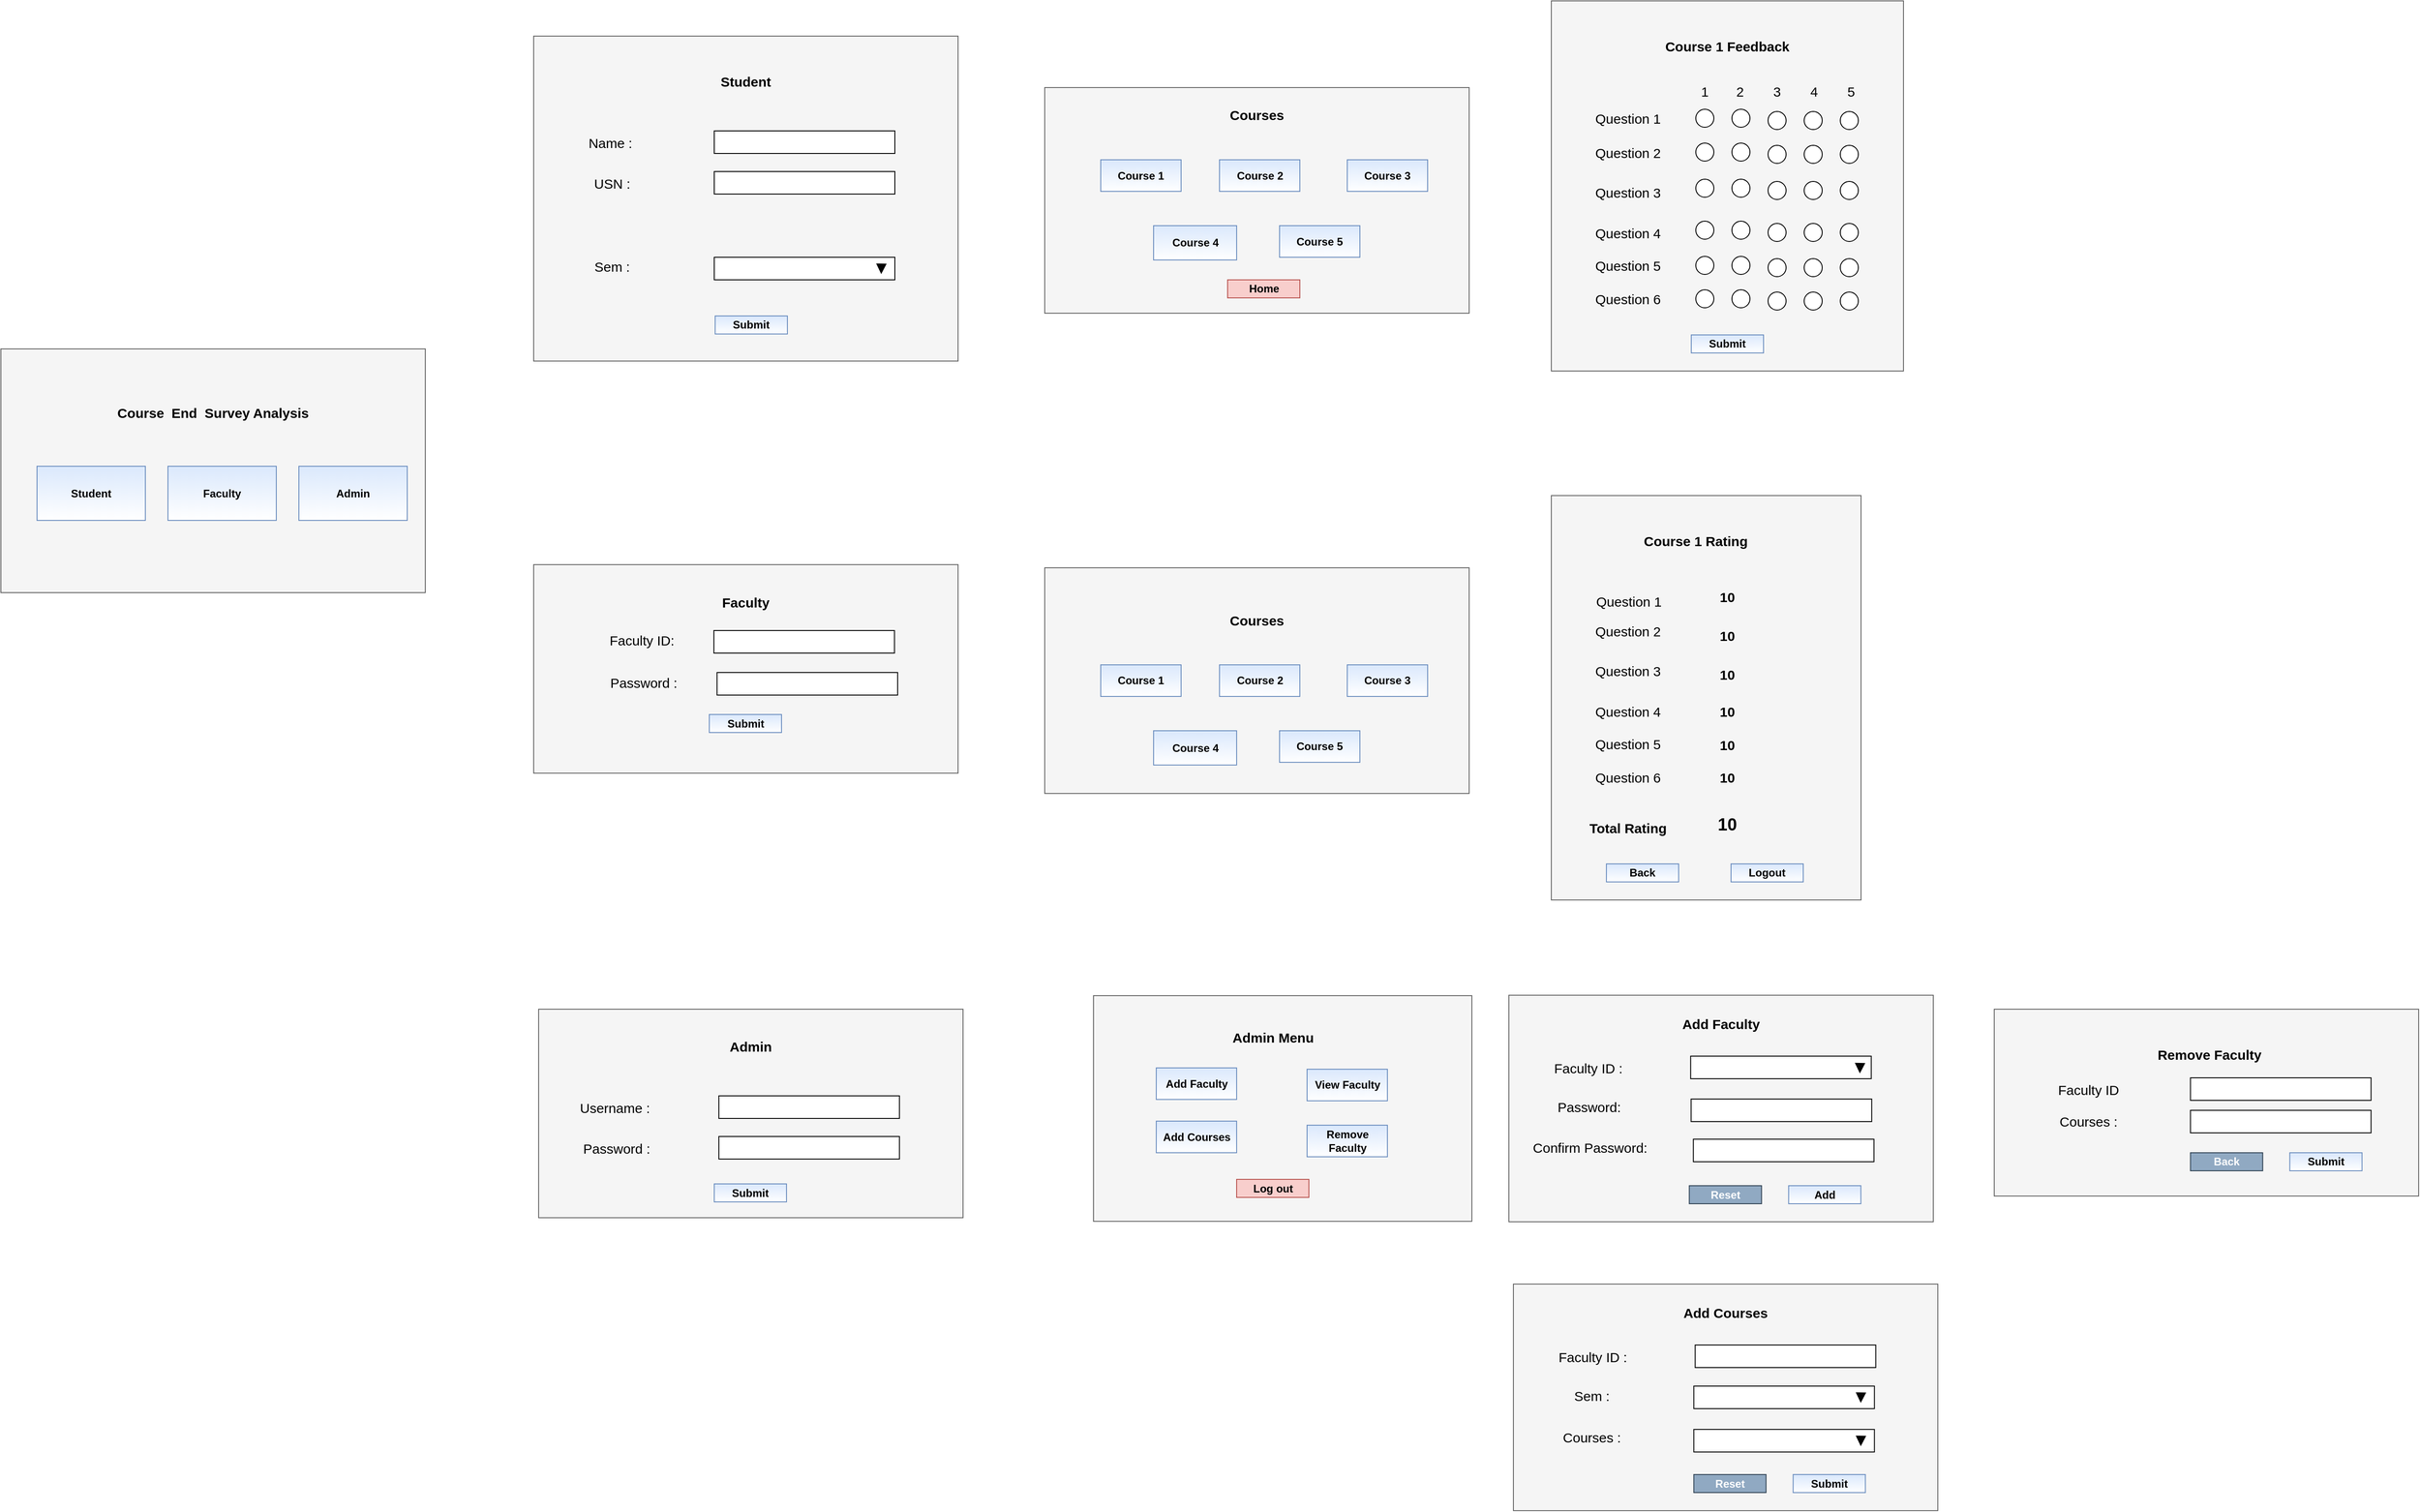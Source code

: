 <mxfile version="12.1.3" type="github" pages="1">
  <diagram id="0OKw5oCpbI4sTwlSxQiJ" name="Page-1">
    <mxGraphModel dx="1038" dy="580" grid="1" gridSize="10" guides="1" tooltips="1" connect="1" arrows="1" fold="1" page="1" pageScale="1" pageWidth="1100" pageHeight="1700" math="0" shadow="0">
      <root>
        <mxCell id="0"/>
        <mxCell id="1" parent="0"/>
        <mxCell id="GNG_iJOhKtFzYr-szhcq-1" value="" style="rounded=0;whiteSpace=wrap;html=1;fillColor=#f5f5f5;strokeColor=#666666;fontColor=#333333;" parent="1" vertex="1">
          <mxGeometry x="40" y="499.5" width="470" height="270" as="geometry"/>
        </mxCell>
        <mxCell id="GNG_iJOhKtFzYr-szhcq-2" value="&lt;b&gt;Student&lt;/b&gt;" style="rounded=0;whiteSpace=wrap;html=1;fillColor=#dae8fc;strokeColor=#6c8ebf;gradientColor=#ffffff;" parent="1" vertex="1">
          <mxGeometry x="80" y="629.5" width="120" height="60" as="geometry"/>
        </mxCell>
        <mxCell id="GNG_iJOhKtFzYr-szhcq-3" value="&lt;b&gt;Faculty&lt;/b&gt;" style="rounded=0;whiteSpace=wrap;html=1;fillColor=#dae8fc;strokeColor=#6c8ebf;gradientColor=#ffffff;" parent="1" vertex="1">
          <mxGeometry x="225" y="629.5" width="120" height="60" as="geometry"/>
        </mxCell>
        <mxCell id="GNG_iJOhKtFzYr-szhcq-6" value="&lt;b&gt;&lt;font style=&quot;font-size: 15px&quot;&gt;Course&amp;nbsp; End&amp;nbsp; Survey Analysis&lt;/font&gt;&lt;/b&gt;" style="text;html=1;strokeColor=none;fillColor=none;align=center;verticalAlign=middle;whiteSpace=wrap;rounded=0;" parent="1" vertex="1">
          <mxGeometry x="125" y="559.5" width="300" height="20" as="geometry"/>
        </mxCell>
        <mxCell id="GNG_iJOhKtFzYr-szhcq-10" value="" style="rounded=0;whiteSpace=wrap;html=1;fillColor=#f5f5f5;strokeColor=#666666;fontColor=#333333;" parent="1" vertex="1">
          <mxGeometry x="630" y="153" width="470" height="360" as="geometry"/>
        </mxCell>
        <mxCell id="GNG_iJOhKtFzYr-szhcq-13" value="&lt;b&gt;&lt;font style=&quot;font-size: 15px&quot;&gt;Student&lt;/font&gt;&lt;/b&gt;" style="text;html=1;strokeColor=none;fillColor=none;align=center;verticalAlign=middle;whiteSpace=wrap;rounded=0;" parent="1" vertex="1">
          <mxGeometry x="715" y="193" width="300" height="20" as="geometry"/>
        </mxCell>
        <mxCell id="GNG_iJOhKtFzYr-szhcq-14" value="" style="rounded=0;whiteSpace=wrap;html=1;gradientColor=#ffffff;" parent="1" vertex="1">
          <mxGeometry x="830" y="258" width="200" height="25" as="geometry"/>
        </mxCell>
        <mxCell id="GNG_iJOhKtFzYr-szhcq-15" value="" style="rounded=0;whiteSpace=wrap;html=1;gradientColor=#ffffff;" parent="1" vertex="1">
          <mxGeometry x="830" y="303" width="200" height="25" as="geometry"/>
        </mxCell>
        <mxCell id="GNG_iJOhKtFzYr-szhcq-18" value="" style="rounded=0;whiteSpace=wrap;html=1;gradientColor=#ffffff;" parent="1" vertex="1">
          <mxGeometry x="830" y="398" width="200" height="25" as="geometry"/>
        </mxCell>
        <mxCell id="GNG_iJOhKtFzYr-szhcq-20" value="&lt;font style=&quot;font-size: 15px&quot;&gt;Name :&lt;/font&gt;" style="text;html=1;strokeColor=none;fillColor=none;align=center;verticalAlign=middle;whiteSpace=wrap;rounded=0;" parent="1" vertex="1">
          <mxGeometry x="673" y="258" width="84" height="25" as="geometry"/>
        </mxCell>
        <mxCell id="GNG_iJOhKtFzYr-szhcq-21" value="&lt;font style=&quot;font-size: 15px&quot;&gt;USN :&lt;/font&gt;" style="text;html=1;strokeColor=none;fillColor=none;align=center;verticalAlign=middle;whiteSpace=wrap;rounded=0;" parent="1" vertex="1">
          <mxGeometry x="675" y="303" width="84" height="25" as="geometry"/>
        </mxCell>
        <mxCell id="GNG_iJOhKtFzYr-szhcq-26" value="&lt;span style=&quot;font-size: 15px&quot;&gt;Sem :&lt;/span&gt;" style="text;html=1;strokeColor=none;fillColor=none;align=center;verticalAlign=middle;whiteSpace=wrap;rounded=0;" parent="1" vertex="1">
          <mxGeometry x="675" y="395.5" width="84" height="25" as="geometry"/>
        </mxCell>
        <mxCell id="GNG_iJOhKtFzYr-szhcq-28" value="" style="rounded=0;whiteSpace=wrap;html=1;fillColor=#f5f5f5;strokeColor=#666666;fontColor=#333333;" parent="1" vertex="1">
          <mxGeometry x="630" y="738.5" width="470" height="231" as="geometry"/>
        </mxCell>
        <mxCell id="GNG_iJOhKtFzYr-szhcq-29" value="&lt;b&gt;&lt;font style=&quot;font-size: 15px&quot;&gt;Faculty&lt;/font&gt;&lt;/b&gt;" style="text;html=1;strokeColor=none;fillColor=none;align=center;verticalAlign=middle;whiteSpace=wrap;rounded=0;" parent="1" vertex="1">
          <mxGeometry x="714.6" y="769.5" width="300" height="20" as="geometry"/>
        </mxCell>
        <mxCell id="GNG_iJOhKtFzYr-szhcq-30" value="" style="rounded=0;whiteSpace=wrap;html=1;gradientColor=#ffffff;" parent="1" vertex="1">
          <mxGeometry x="829.6" y="811.5" width="200" height="25" as="geometry"/>
        </mxCell>
        <mxCell id="GNG_iJOhKtFzYr-szhcq-35" value="&lt;font style=&quot;font-size: 15px&quot;&gt;Faculty ID:&amp;nbsp;&lt;/font&gt;" style="text;html=1;strokeColor=none;fillColor=none;align=center;verticalAlign=middle;whiteSpace=wrap;rounded=0;" parent="1" vertex="1">
          <mxGeometry x="710.1" y="809.5" width="84" height="25" as="geometry"/>
        </mxCell>
        <mxCell id="GNG_iJOhKtFzYr-szhcq-41" value="&lt;b&gt;Submit&lt;/b&gt;" style="rounded=0;whiteSpace=wrap;html=1;fillColor=#dae8fc;strokeColor=#6c8ebf;gradientColor=#ffffff;" parent="1" vertex="1">
          <mxGeometry x="831" y="463" width="80" height="20" as="geometry"/>
        </mxCell>
        <mxCell id="GNG_iJOhKtFzYr-szhcq-42" value="&lt;b&gt;Submit&lt;/b&gt;" style="rounded=0;whiteSpace=wrap;html=1;fillColor=#dae8fc;strokeColor=#6c8ebf;gradientColor=#ffffff;" parent="1" vertex="1">
          <mxGeometry x="824.5" y="904.5" width="80" height="20" as="geometry"/>
        </mxCell>
        <mxCell id="GNG_iJOhKtFzYr-szhcq-58" value="" style="rounded=0;whiteSpace=wrap;html=1;fillColor=#f5f5f5;strokeColor=#666666;fontColor=#333333;" parent="1" vertex="1">
          <mxGeometry x="1196" y="210" width="470" height="250" as="geometry"/>
        </mxCell>
        <mxCell id="GNG_iJOhKtFzYr-szhcq-59" value="&lt;b&gt;&lt;font style=&quot;font-size: 15px&quot;&gt;Courses&lt;/font&gt;&lt;/b&gt;" style="text;html=1;strokeColor=none;fillColor=none;align=center;verticalAlign=middle;whiteSpace=wrap;rounded=0;" parent="1" vertex="1">
          <mxGeometry x="1281" y="230" width="300" height="20" as="geometry"/>
        </mxCell>
        <mxCell id="GNG_iJOhKtFzYr-szhcq-66" value="&lt;b&gt;Course 5&lt;/b&gt;" style="rounded=0;whiteSpace=wrap;html=1;fillColor=#dae8fc;strokeColor=#6c8ebf;gradientColor=#ffffff;" parent="1" vertex="1">
          <mxGeometry x="1456" y="363" width="89" height="35" as="geometry"/>
        </mxCell>
        <mxCell id="GNG_iJOhKtFzYr-szhcq-70" value="&lt;b&gt;Course 4&lt;/b&gt;" style="rounded=0;whiteSpace=wrap;html=1;fillColor=#dae8fc;strokeColor=#6c8ebf;gradientColor=#ffffff;" parent="1" vertex="1">
          <mxGeometry x="1316.5" y="363" width="92" height="38" as="geometry"/>
        </mxCell>
        <mxCell id="GNG_iJOhKtFzYr-szhcq-71" value="&lt;b&gt;Course 1&lt;/b&gt;" style="rounded=0;whiteSpace=wrap;html=1;fillColor=#dae8fc;strokeColor=#6c8ebf;gradientColor=#ffffff;" parent="1" vertex="1">
          <mxGeometry x="1258" y="290" width="89" height="35" as="geometry"/>
        </mxCell>
        <mxCell id="GNG_iJOhKtFzYr-szhcq-72" value="&lt;b&gt;Course 3&lt;/b&gt;" style="rounded=0;whiteSpace=wrap;html=1;fillColor=#dae8fc;strokeColor=#6c8ebf;gradientColor=#ffffff;" parent="1" vertex="1">
          <mxGeometry x="1531" y="290" width="89" height="35" as="geometry"/>
        </mxCell>
        <mxCell id="GNG_iJOhKtFzYr-szhcq-73" value="&lt;b&gt;Course 2&lt;/b&gt;" style="rounded=0;whiteSpace=wrap;html=1;fillColor=#dae8fc;strokeColor=#6c8ebf;gradientColor=#ffffff;" parent="1" vertex="1">
          <mxGeometry x="1389.5" y="290" width="89" height="35" as="geometry"/>
        </mxCell>
        <mxCell id="GNG_iJOhKtFzYr-szhcq-75" value="" style="rounded=0;whiteSpace=wrap;html=1;fillColor=#f5f5f5;strokeColor=#666666;fontColor=#333333;" parent="1" vertex="1">
          <mxGeometry x="1757" y="114" width="390" height="410" as="geometry"/>
        </mxCell>
        <mxCell id="GNG_iJOhKtFzYr-szhcq-76" value="&lt;b&gt;&lt;font style=&quot;font-size: 15px&quot;&gt;Course 1 Feedback&lt;/font&gt;&lt;/b&gt;" style="text;html=1;strokeColor=none;fillColor=none;align=center;verticalAlign=middle;whiteSpace=wrap;rounded=0;" parent="1" vertex="1">
          <mxGeometry x="1802" y="154" width="300" height="20" as="geometry"/>
        </mxCell>
        <mxCell id="GNG_iJOhKtFzYr-szhcq-77" value="&lt;font style=&quot;font-size: 15px&quot;&gt;Question 1&lt;/font&gt;" style="text;html=1;strokeColor=none;fillColor=none;align=center;verticalAlign=middle;whiteSpace=wrap;rounded=0;" parent="1" vertex="1">
          <mxGeometry x="1800" y="231.5" width="84" height="25" as="geometry"/>
        </mxCell>
        <mxCell id="GNG_iJOhKtFzYr-szhcq-78" value="&lt;b&gt;Submit&lt;/b&gt;" style="rounded=0;whiteSpace=wrap;html=1;fillColor=#dae8fc;strokeColor=#6c8ebf;gradientColor=#ffffff;" parent="1" vertex="1">
          <mxGeometry x="1912" y="484" width="80" height="20" as="geometry"/>
        </mxCell>
        <mxCell id="GNG_iJOhKtFzYr-szhcq-79" value="&lt;font style=&quot;font-size: 15px&quot;&gt;Question 2&lt;/font&gt;" style="text;html=1;strokeColor=none;fillColor=none;align=center;verticalAlign=middle;whiteSpace=wrap;rounded=0;" parent="1" vertex="1">
          <mxGeometry x="1800" y="269" width="84" height="25" as="geometry"/>
        </mxCell>
        <mxCell id="GNG_iJOhKtFzYr-szhcq-80" value="&lt;font style=&quot;font-size: 15px&quot;&gt;Question 3&lt;/font&gt;" style="text;html=1;strokeColor=none;fillColor=none;align=center;verticalAlign=middle;whiteSpace=wrap;rounded=0;" parent="1" vertex="1">
          <mxGeometry x="1800" y="313.5" width="84" height="25" as="geometry"/>
        </mxCell>
        <mxCell id="GNG_iJOhKtFzYr-szhcq-81" value="&lt;font style=&quot;font-size: 15px&quot;&gt;Question 4&lt;/font&gt;" style="text;html=1;strokeColor=none;fillColor=none;align=center;verticalAlign=middle;whiteSpace=wrap;rounded=0;" parent="1" vertex="1">
          <mxGeometry x="1800" y="358" width="84" height="25" as="geometry"/>
        </mxCell>
        <mxCell id="GNG_iJOhKtFzYr-szhcq-82" value="&lt;font style=&quot;font-size: 15px&quot;&gt;Question 5&lt;/font&gt;" style="text;html=1;strokeColor=none;fillColor=none;align=center;verticalAlign=middle;whiteSpace=wrap;rounded=0;" parent="1" vertex="1">
          <mxGeometry x="1800" y="394.5" width="84" height="25" as="geometry"/>
        </mxCell>
        <mxCell id="GNG_iJOhKtFzYr-szhcq-83" value="&lt;font style=&quot;font-size: 15px&quot;&gt;Question 6&lt;/font&gt;" style="text;html=1;strokeColor=none;fillColor=none;align=center;verticalAlign=middle;whiteSpace=wrap;rounded=0;" parent="1" vertex="1">
          <mxGeometry x="1800" y="431.5" width="84" height="25" as="geometry"/>
        </mxCell>
        <mxCell id="GNG_iJOhKtFzYr-szhcq-84" value="" style="ellipse;whiteSpace=wrap;html=1;aspect=fixed;gradientColor=#ffffff;" parent="1" vertex="1">
          <mxGeometry x="1917" y="234" width="20" height="20" as="geometry"/>
        </mxCell>
        <mxCell id="GNG_iJOhKtFzYr-szhcq-85" value="" style="ellipse;whiteSpace=wrap;html=1;aspect=fixed;gradientColor=#ffffff;" parent="1" vertex="1">
          <mxGeometry x="1957" y="234" width="20" height="20" as="geometry"/>
        </mxCell>
        <mxCell id="GNG_iJOhKtFzYr-szhcq-86" value="" style="ellipse;whiteSpace=wrap;html=1;aspect=fixed;gradientColor=#ffffff;" parent="1" vertex="1">
          <mxGeometry x="1997" y="236.5" width="20" height="20" as="geometry"/>
        </mxCell>
        <mxCell id="GNG_iJOhKtFzYr-szhcq-87" value="" style="ellipse;whiteSpace=wrap;html=1;aspect=fixed;gradientColor=#ffffff;" parent="1" vertex="1">
          <mxGeometry x="2037" y="236.5" width="20" height="20" as="geometry"/>
        </mxCell>
        <mxCell id="GNG_iJOhKtFzYr-szhcq-88" value="" style="ellipse;whiteSpace=wrap;html=1;aspect=fixed;gradientColor=#ffffff;" parent="1" vertex="1">
          <mxGeometry x="2077" y="236.5" width="20" height="20" as="geometry"/>
        </mxCell>
        <mxCell id="GNG_iJOhKtFzYr-szhcq-89" value="" style="ellipse;whiteSpace=wrap;html=1;aspect=fixed;gradientColor=#ffffff;" parent="1" vertex="1">
          <mxGeometry x="1917" y="271.5" width="20" height="20" as="geometry"/>
        </mxCell>
        <mxCell id="GNG_iJOhKtFzYr-szhcq-90" value="" style="ellipse;whiteSpace=wrap;html=1;aspect=fixed;gradientColor=#ffffff;" parent="1" vertex="1">
          <mxGeometry x="1957" y="271.5" width="20" height="20" as="geometry"/>
        </mxCell>
        <mxCell id="GNG_iJOhKtFzYr-szhcq-91" value="" style="ellipse;whiteSpace=wrap;html=1;aspect=fixed;gradientColor=#ffffff;" parent="1" vertex="1">
          <mxGeometry x="1997" y="274" width="20" height="20" as="geometry"/>
        </mxCell>
        <mxCell id="GNG_iJOhKtFzYr-szhcq-92" value="" style="ellipse;whiteSpace=wrap;html=1;aspect=fixed;gradientColor=#ffffff;" parent="1" vertex="1">
          <mxGeometry x="2037" y="274" width="20" height="20" as="geometry"/>
        </mxCell>
        <mxCell id="GNG_iJOhKtFzYr-szhcq-93" value="" style="ellipse;whiteSpace=wrap;html=1;aspect=fixed;gradientColor=#ffffff;" parent="1" vertex="1">
          <mxGeometry x="2077" y="274" width="20" height="20" as="geometry"/>
        </mxCell>
        <mxCell id="GNG_iJOhKtFzYr-szhcq-94" value="" style="ellipse;whiteSpace=wrap;html=1;aspect=fixed;gradientColor=#ffffff;" parent="1" vertex="1">
          <mxGeometry x="1917" y="311.5" width="20" height="20" as="geometry"/>
        </mxCell>
        <mxCell id="GNG_iJOhKtFzYr-szhcq-95" value="" style="ellipse;whiteSpace=wrap;html=1;aspect=fixed;gradientColor=#ffffff;" parent="1" vertex="1">
          <mxGeometry x="1957" y="311.5" width="20" height="20" as="geometry"/>
        </mxCell>
        <mxCell id="GNG_iJOhKtFzYr-szhcq-96" value="" style="ellipse;whiteSpace=wrap;html=1;aspect=fixed;gradientColor=#ffffff;" parent="1" vertex="1">
          <mxGeometry x="1997" y="314" width="20" height="20" as="geometry"/>
        </mxCell>
        <mxCell id="GNG_iJOhKtFzYr-szhcq-97" value="" style="ellipse;whiteSpace=wrap;html=1;aspect=fixed;gradientColor=#ffffff;" parent="1" vertex="1">
          <mxGeometry x="2037" y="314" width="20" height="20" as="geometry"/>
        </mxCell>
        <mxCell id="GNG_iJOhKtFzYr-szhcq-98" value="" style="ellipse;whiteSpace=wrap;html=1;aspect=fixed;gradientColor=#ffffff;" parent="1" vertex="1">
          <mxGeometry x="2077" y="314" width="20" height="20" as="geometry"/>
        </mxCell>
        <mxCell id="GNG_iJOhKtFzYr-szhcq-99" value="" style="ellipse;whiteSpace=wrap;html=1;aspect=fixed;gradientColor=#ffffff;" parent="1" vertex="1">
          <mxGeometry x="1917" y="358" width="20" height="20" as="geometry"/>
        </mxCell>
        <mxCell id="GNG_iJOhKtFzYr-szhcq-100" value="" style="ellipse;whiteSpace=wrap;html=1;aspect=fixed;gradientColor=#ffffff;" parent="1" vertex="1">
          <mxGeometry x="1957" y="358" width="20" height="20" as="geometry"/>
        </mxCell>
        <mxCell id="GNG_iJOhKtFzYr-szhcq-101" value="" style="ellipse;whiteSpace=wrap;html=1;aspect=fixed;gradientColor=#ffffff;" parent="1" vertex="1">
          <mxGeometry x="1997" y="360.5" width="20" height="20" as="geometry"/>
        </mxCell>
        <mxCell id="GNG_iJOhKtFzYr-szhcq-102" value="" style="ellipse;whiteSpace=wrap;html=1;aspect=fixed;gradientColor=#ffffff;" parent="1" vertex="1">
          <mxGeometry x="2037" y="360.5" width="20" height="20" as="geometry"/>
        </mxCell>
        <mxCell id="GNG_iJOhKtFzYr-szhcq-103" value="" style="ellipse;whiteSpace=wrap;html=1;aspect=fixed;gradientColor=#ffffff;" parent="1" vertex="1">
          <mxGeometry x="2077" y="360.5" width="20" height="20" as="geometry"/>
        </mxCell>
        <mxCell id="GNG_iJOhKtFzYr-szhcq-104" value="" style="ellipse;whiteSpace=wrap;html=1;aspect=fixed;gradientColor=#ffffff;" parent="1" vertex="1">
          <mxGeometry x="1917" y="397" width="20" height="20" as="geometry"/>
        </mxCell>
        <mxCell id="GNG_iJOhKtFzYr-szhcq-105" value="" style="ellipse;whiteSpace=wrap;html=1;aspect=fixed;gradientColor=#ffffff;" parent="1" vertex="1">
          <mxGeometry x="1957" y="397" width="20" height="20" as="geometry"/>
        </mxCell>
        <mxCell id="GNG_iJOhKtFzYr-szhcq-106" value="" style="ellipse;whiteSpace=wrap;html=1;aspect=fixed;gradientColor=#ffffff;" parent="1" vertex="1">
          <mxGeometry x="1997" y="399.5" width="20" height="20" as="geometry"/>
        </mxCell>
        <mxCell id="GNG_iJOhKtFzYr-szhcq-107" value="" style="ellipse;whiteSpace=wrap;html=1;aspect=fixed;gradientColor=#ffffff;" parent="1" vertex="1">
          <mxGeometry x="2037" y="399.5" width="20" height="20" as="geometry"/>
        </mxCell>
        <mxCell id="GNG_iJOhKtFzYr-szhcq-108" value="" style="ellipse;whiteSpace=wrap;html=1;aspect=fixed;gradientColor=#ffffff;" parent="1" vertex="1">
          <mxGeometry x="2077" y="399.5" width="20" height="20" as="geometry"/>
        </mxCell>
        <mxCell id="GNG_iJOhKtFzYr-szhcq-109" value="" style="ellipse;whiteSpace=wrap;html=1;aspect=fixed;gradientColor=#ffffff;" parent="1" vertex="1">
          <mxGeometry x="1917" y="434" width="20" height="20" as="geometry"/>
        </mxCell>
        <mxCell id="GNG_iJOhKtFzYr-szhcq-110" value="" style="ellipse;whiteSpace=wrap;html=1;aspect=fixed;gradientColor=#ffffff;" parent="1" vertex="1">
          <mxGeometry x="1957" y="434" width="20" height="20" as="geometry"/>
        </mxCell>
        <mxCell id="GNG_iJOhKtFzYr-szhcq-111" value="" style="ellipse;whiteSpace=wrap;html=1;aspect=fixed;gradientColor=#ffffff;" parent="1" vertex="1">
          <mxGeometry x="1997" y="436.5" width="20" height="20" as="geometry"/>
        </mxCell>
        <mxCell id="GNG_iJOhKtFzYr-szhcq-112" value="" style="ellipse;whiteSpace=wrap;html=1;aspect=fixed;gradientColor=#ffffff;" parent="1" vertex="1">
          <mxGeometry x="2037" y="436.5" width="20" height="20" as="geometry"/>
        </mxCell>
        <mxCell id="GNG_iJOhKtFzYr-szhcq-113" value="" style="ellipse;whiteSpace=wrap;html=1;aspect=fixed;gradientColor=#ffffff;" parent="1" vertex="1">
          <mxGeometry x="2077" y="436.5" width="20" height="20" as="geometry"/>
        </mxCell>
        <mxCell id="GNG_iJOhKtFzYr-szhcq-114" value="&lt;font style=&quot;font-size: 15px&quot;&gt;1&lt;/font&gt;" style="text;html=1;strokeColor=none;fillColor=none;align=center;verticalAlign=middle;whiteSpace=wrap;rounded=0;" parent="1" vertex="1">
          <mxGeometry x="1917" y="204" width="20" height="20" as="geometry"/>
        </mxCell>
        <mxCell id="GNG_iJOhKtFzYr-szhcq-115" value="&lt;font style=&quot;font-size: 15px&quot;&gt;2&lt;/font&gt;" style="text;html=1;strokeColor=none;fillColor=none;align=center;verticalAlign=middle;whiteSpace=wrap;rounded=0;" parent="1" vertex="1">
          <mxGeometry x="1956" y="204" width="20" height="20" as="geometry"/>
        </mxCell>
        <mxCell id="GNG_iJOhKtFzYr-szhcq-116" value="&lt;font style=&quot;font-size: 15px&quot;&gt;3&lt;/font&gt;" style="text;html=1;strokeColor=none;fillColor=none;align=center;verticalAlign=middle;whiteSpace=wrap;rounded=0;" parent="1" vertex="1">
          <mxGeometry x="1997" y="204" width="20" height="20" as="geometry"/>
        </mxCell>
        <mxCell id="GNG_iJOhKtFzYr-szhcq-117" value="&lt;font style=&quot;font-size: 15px&quot;&gt;4&lt;/font&gt;" style="text;html=1;strokeColor=none;fillColor=none;align=center;verticalAlign=middle;whiteSpace=wrap;rounded=0;" parent="1" vertex="1">
          <mxGeometry x="2038" y="204" width="20" height="20" as="geometry"/>
        </mxCell>
        <mxCell id="GNG_iJOhKtFzYr-szhcq-118" value="&lt;font style=&quot;font-size: 15px&quot;&gt;5&lt;/font&gt;" style="text;html=1;strokeColor=none;fillColor=none;align=center;verticalAlign=middle;whiteSpace=wrap;rounded=0;" parent="1" vertex="1">
          <mxGeometry x="2079" y="204" width="20" height="20" as="geometry"/>
        </mxCell>
        <mxCell id="GNG_iJOhKtFzYr-szhcq-119" value="" style="triangle;whiteSpace=wrap;html=1;rounded=0;strokeColor=#000000;fillColor=#030303;gradientColor=none;rotation=91;" parent="1" vertex="1">
          <mxGeometry x="1010" y="405.5" width="10" height="10" as="geometry"/>
        </mxCell>
        <mxCell id="GNG_iJOhKtFzYr-szhcq-124" value="" style="endArrow=none;html=1;" parent="1" target="GNG_iJOhKtFzYr-szhcq-18" edge="1">
          <mxGeometry width="50" height="50" relative="1" as="geometry">
            <mxPoint x="1010" y="423" as="sourcePoint"/>
            <mxPoint x="1010" y="403" as="targetPoint"/>
          </mxGeometry>
        </mxCell>
        <mxCell id="GNG_iJOhKtFzYr-szhcq-127" value="" style="rounded=0;whiteSpace=wrap;html=1;fillColor=#f5f5f5;strokeColor=#666666;fontColor=#333333;" parent="1" vertex="1">
          <mxGeometry x="1196" y="742" width="470" height="250" as="geometry"/>
        </mxCell>
        <mxCell id="GNG_iJOhKtFzYr-szhcq-128" value="&lt;b&gt;&lt;font style=&quot;font-size: 15px&quot;&gt;Courses&lt;/font&gt;&lt;/b&gt;" style="text;html=1;strokeColor=none;fillColor=none;align=center;verticalAlign=middle;whiteSpace=wrap;rounded=0;" parent="1" vertex="1">
          <mxGeometry x="1281" y="789.5" width="300" height="20" as="geometry"/>
        </mxCell>
        <mxCell id="GNG_iJOhKtFzYr-szhcq-129" value="&lt;b&gt;Course 5&lt;/b&gt;" style="rounded=0;whiteSpace=wrap;html=1;fillColor=#dae8fc;strokeColor=#6c8ebf;gradientColor=#ffffff;" parent="1" vertex="1">
          <mxGeometry x="1456" y="922.5" width="89" height="35" as="geometry"/>
        </mxCell>
        <mxCell id="GNG_iJOhKtFzYr-szhcq-130" value="&lt;b&gt;Course 4&lt;/b&gt;" style="rounded=0;whiteSpace=wrap;html=1;fillColor=#dae8fc;strokeColor=#6c8ebf;gradientColor=#ffffff;" parent="1" vertex="1">
          <mxGeometry x="1316.5" y="922.5" width="92" height="38" as="geometry"/>
        </mxCell>
        <mxCell id="GNG_iJOhKtFzYr-szhcq-131" value="&lt;b&gt;Course 1&lt;/b&gt;" style="rounded=0;whiteSpace=wrap;html=1;fillColor=#dae8fc;strokeColor=#6c8ebf;gradientColor=#ffffff;" parent="1" vertex="1">
          <mxGeometry x="1258" y="849.5" width="89" height="35" as="geometry"/>
        </mxCell>
        <mxCell id="GNG_iJOhKtFzYr-szhcq-132" value="&lt;b&gt;Course 3&lt;/b&gt;" style="rounded=0;whiteSpace=wrap;html=1;fillColor=#dae8fc;strokeColor=#6c8ebf;gradientColor=#ffffff;" parent="1" vertex="1">
          <mxGeometry x="1531" y="849.5" width="89" height="35" as="geometry"/>
        </mxCell>
        <mxCell id="GNG_iJOhKtFzYr-szhcq-133" value="&lt;b&gt;Course 2&lt;/b&gt;" style="rounded=0;whiteSpace=wrap;html=1;fillColor=#dae8fc;strokeColor=#6c8ebf;gradientColor=#ffffff;" parent="1" vertex="1">
          <mxGeometry x="1389.5" y="849.5" width="89" height="35" as="geometry"/>
        </mxCell>
        <mxCell id="GNG_iJOhKtFzYr-szhcq-178" value="" style="rounded=0;whiteSpace=wrap;html=1;fillColor=#f5f5f5;strokeColor=#666666;fontColor=#333333;" parent="1" vertex="1">
          <mxGeometry x="1757" y="662" width="343" height="448" as="geometry"/>
        </mxCell>
        <mxCell id="GNG_iJOhKtFzYr-szhcq-179" value="&lt;b&gt;&lt;font style=&quot;font-size: 15px&quot;&gt;Course 1 Rating&lt;/font&gt;&lt;/b&gt;" style="text;html=1;strokeColor=none;fillColor=none;align=center;verticalAlign=middle;whiteSpace=wrap;rounded=0;" parent="1" vertex="1">
          <mxGeometry x="1767" y="702" width="300" height="20" as="geometry"/>
        </mxCell>
        <mxCell id="GNG_iJOhKtFzYr-szhcq-180" value="&lt;font style=&quot;font-size: 15px&quot;&gt;Question 1&lt;/font&gt;" style="text;html=1;strokeColor=none;fillColor=none;align=center;verticalAlign=middle;whiteSpace=wrap;rounded=0;" parent="1" vertex="1">
          <mxGeometry x="1801" y="766.5" width="84" height="25" as="geometry"/>
        </mxCell>
        <mxCell id="GNG_iJOhKtFzYr-szhcq-181" value="&lt;b&gt;Back&lt;/b&gt;" style="rounded=0;whiteSpace=wrap;html=1;fillColor=#dae8fc;strokeColor=#6c8ebf;gradientColor=#ffffff;" parent="1" vertex="1">
          <mxGeometry x="1818" y="1070" width="80" height="20" as="geometry"/>
        </mxCell>
        <mxCell id="GNG_iJOhKtFzYr-szhcq-182" value="&lt;font style=&quot;font-size: 15px&quot;&gt;Question 2&lt;/font&gt;" style="text;html=1;strokeColor=none;fillColor=none;align=center;verticalAlign=middle;whiteSpace=wrap;rounded=0;" parent="1" vertex="1">
          <mxGeometry x="1800" y="799" width="84" height="25" as="geometry"/>
        </mxCell>
        <mxCell id="GNG_iJOhKtFzYr-szhcq-183" value="&lt;font style=&quot;font-size: 15px&quot;&gt;Question 3&lt;/font&gt;" style="text;html=1;strokeColor=none;fillColor=none;align=center;verticalAlign=middle;whiteSpace=wrap;rounded=0;" parent="1" vertex="1">
          <mxGeometry x="1800" y="843.5" width="84" height="25" as="geometry"/>
        </mxCell>
        <mxCell id="GNG_iJOhKtFzYr-szhcq-184" value="&lt;font style=&quot;font-size: 15px&quot;&gt;Question 4&lt;/font&gt;" style="text;html=1;strokeColor=none;fillColor=none;align=center;verticalAlign=middle;whiteSpace=wrap;rounded=0;" parent="1" vertex="1">
          <mxGeometry x="1800" y="888" width="84" height="25" as="geometry"/>
        </mxCell>
        <mxCell id="GNG_iJOhKtFzYr-szhcq-185" value="&lt;font style=&quot;font-size: 15px&quot;&gt;Question 5&lt;/font&gt;" style="text;html=1;strokeColor=none;fillColor=none;align=center;verticalAlign=middle;whiteSpace=wrap;rounded=0;" parent="1" vertex="1">
          <mxGeometry x="1800" y="924.5" width="84" height="25" as="geometry"/>
        </mxCell>
        <mxCell id="GNG_iJOhKtFzYr-szhcq-186" value="&lt;font style=&quot;font-size: 15px&quot;&gt;Question 6&lt;/font&gt;" style="text;html=1;strokeColor=none;fillColor=none;align=center;verticalAlign=middle;whiteSpace=wrap;rounded=0;" parent="1" vertex="1">
          <mxGeometry x="1800" y="961.5" width="84" height="25" as="geometry"/>
        </mxCell>
        <mxCell id="GNG_iJOhKtFzYr-szhcq-188" value="&lt;font style=&quot;font-size: 15px&quot;&gt;&lt;b&gt;Total Rating&lt;/b&gt;&lt;/font&gt;" style="text;html=1;strokeColor=none;fillColor=none;align=center;verticalAlign=middle;whiteSpace=wrap;rounded=0;" parent="1" vertex="1">
          <mxGeometry x="1788" y="1017" width="108" height="25" as="geometry"/>
        </mxCell>
        <mxCell id="GNG_iJOhKtFzYr-szhcq-189" value="&lt;b&gt;Logout&lt;/b&gt;" style="rounded=0;whiteSpace=wrap;html=1;fillColor=#dae8fc;strokeColor=#6c8ebf;gradientColor=#ffffff;" parent="1" vertex="1">
          <mxGeometry x="1956" y="1070" width="80" height="20" as="geometry"/>
        </mxCell>
        <mxCell id="GNG_iJOhKtFzYr-szhcq-191" value="&lt;font size=&quot;1&quot;&gt;&lt;b style=&quot;font-size: 15px&quot;&gt;10&lt;/b&gt;&lt;/font&gt;" style="text;html=1;strokeColor=none;fillColor=none;align=center;verticalAlign=middle;whiteSpace=wrap;rounded=0;" parent="1" vertex="1">
          <mxGeometry x="1932" y="764" width="40" height="20" as="geometry"/>
        </mxCell>
        <mxCell id="GNG_iJOhKtFzYr-szhcq-192" value="&lt;font size=&quot;1&quot;&gt;&lt;b style=&quot;font-size: 15px&quot;&gt;10&lt;/b&gt;&lt;/font&gt;" style="text;html=1;strokeColor=none;fillColor=none;align=center;verticalAlign=middle;whiteSpace=wrap;rounded=0;" parent="1" vertex="1">
          <mxGeometry x="1932" y="807" width="40" height="20" as="geometry"/>
        </mxCell>
        <mxCell id="GNG_iJOhKtFzYr-szhcq-193" value="&lt;font size=&quot;1&quot;&gt;&lt;b style=&quot;font-size: 15px&quot;&gt;10&lt;/b&gt;&lt;/font&gt;" style="text;html=1;strokeColor=none;fillColor=none;align=center;verticalAlign=middle;whiteSpace=wrap;rounded=0;" parent="1" vertex="1">
          <mxGeometry x="1932" y="850" width="40" height="20" as="geometry"/>
        </mxCell>
        <mxCell id="GNG_iJOhKtFzYr-szhcq-194" value="&lt;font size=&quot;1&quot;&gt;&lt;b style=&quot;font-size: 15px&quot;&gt;10&lt;/b&gt;&lt;/font&gt;" style="text;html=1;strokeColor=none;fillColor=none;align=center;verticalAlign=middle;whiteSpace=wrap;rounded=0;" parent="1" vertex="1">
          <mxGeometry x="1932" y="891" width="40" height="20" as="geometry"/>
        </mxCell>
        <mxCell id="GNG_iJOhKtFzYr-szhcq-195" value="&lt;font size=&quot;1&quot;&gt;&lt;b style=&quot;font-size: 15px&quot;&gt;10&lt;/b&gt;&lt;/font&gt;" style="text;html=1;strokeColor=none;fillColor=none;align=center;verticalAlign=middle;whiteSpace=wrap;rounded=0;" parent="1" vertex="1">
          <mxGeometry x="1932" y="927.5" width="40" height="20" as="geometry"/>
        </mxCell>
        <mxCell id="GNG_iJOhKtFzYr-szhcq-196" value="&lt;font size=&quot;1&quot;&gt;&lt;b style=&quot;font-size: 15px&quot;&gt;10&lt;/b&gt;&lt;/font&gt;" style="text;html=1;strokeColor=none;fillColor=none;align=center;verticalAlign=middle;whiteSpace=wrap;rounded=0;" parent="1" vertex="1">
          <mxGeometry x="1932" y="964" width="40" height="20" as="geometry"/>
        </mxCell>
        <mxCell id="GNG_iJOhKtFzYr-szhcq-197" value="&lt;font size=&quot;1&quot;&gt;&lt;b style=&quot;font-size: 19px&quot;&gt;10&lt;/b&gt;&lt;/font&gt;" style="text;html=1;strokeColor=none;fillColor=none;align=center;verticalAlign=middle;whiteSpace=wrap;rounded=0;" parent="1" vertex="1">
          <mxGeometry x="1932" y="1017" width="40" height="20" as="geometry"/>
        </mxCell>
        <mxCell id="GNG_iJOhKtFzYr-szhcq-198" value="&lt;b&gt;Admin&lt;/b&gt;" style="rounded=0;whiteSpace=wrap;html=1;fillColor=#dae8fc;strokeColor=#6c8ebf;gradientColor=#ffffff;" parent="1" vertex="1">
          <mxGeometry x="370" y="629.5" width="120" height="60" as="geometry"/>
        </mxCell>
        <mxCell id="GNG_iJOhKtFzYr-szhcq-199" value="" style="rounded=0;whiteSpace=wrap;html=1;fillColor=#f5f5f5;strokeColor=#666666;fontColor=#333333;" parent="1" vertex="1">
          <mxGeometry x="635.5" y="1231" width="470" height="231" as="geometry"/>
        </mxCell>
        <mxCell id="GNG_iJOhKtFzYr-szhcq-200" value="&lt;b&gt;&lt;font style=&quot;font-size: 15px&quot;&gt;Admin&lt;/font&gt;&lt;/b&gt;" style="text;html=1;strokeColor=none;fillColor=none;align=center;verticalAlign=middle;whiteSpace=wrap;rounded=0;" parent="1" vertex="1">
          <mxGeometry x="720.5" y="1262" width="299" height="20" as="geometry"/>
        </mxCell>
        <mxCell id="GNG_iJOhKtFzYr-szhcq-201" value="" style="rounded=0;whiteSpace=wrap;html=1;gradientColor=#ffffff;" parent="1" vertex="1">
          <mxGeometry x="835.1" y="1327" width="200" height="25" as="geometry"/>
        </mxCell>
        <mxCell id="GNG_iJOhKtFzYr-szhcq-202" value="" style="rounded=0;whiteSpace=wrap;html=1;gradientColor=#ffffff;" parent="1" vertex="1">
          <mxGeometry x="835.1" y="1372" width="200" height="25" as="geometry"/>
        </mxCell>
        <mxCell id="GNG_iJOhKtFzYr-szhcq-203" value="&lt;font style=&quot;font-size: 15px&quot;&gt;Username :&lt;/font&gt;" style="text;html=1;strokeColor=none;fillColor=none;align=center;verticalAlign=middle;whiteSpace=wrap;rounded=0;" parent="1" vertex="1">
          <mxGeometry x="678.1" y="1327" width="84" height="25" as="geometry"/>
        </mxCell>
        <mxCell id="GNG_iJOhKtFzYr-szhcq-204" value="&lt;font style=&quot;font-size: 15px&quot;&gt;Password :&lt;/font&gt;" style="text;html=1;strokeColor=none;fillColor=none;align=center;verticalAlign=middle;whiteSpace=wrap;rounded=0;" parent="1" vertex="1">
          <mxGeometry x="680.1" y="1372" width="84" height="25" as="geometry"/>
        </mxCell>
        <mxCell id="GNG_iJOhKtFzYr-szhcq-205" value="&lt;b&gt;Submit&lt;/b&gt;" style="rounded=0;whiteSpace=wrap;html=1;fillColor=#dae8fc;strokeColor=#6c8ebf;gradientColor=#ffffff;" parent="1" vertex="1">
          <mxGeometry x="830" y="1424.5" width="80" height="20" as="geometry"/>
        </mxCell>
        <mxCell id="GNG_iJOhKtFzYr-szhcq-210" value="" style="rounded=0;whiteSpace=wrap;html=1;fillColor=#f5f5f5;strokeColor=#666666;fontColor=#333333;" parent="1" vertex="1">
          <mxGeometry x="1250" y="1216" width="419" height="250" as="geometry"/>
        </mxCell>
        <mxCell id="GNG_iJOhKtFzYr-szhcq-211" value="&lt;b&gt;&lt;font style=&quot;font-size: 15px&quot;&gt;Admin Menu&lt;/font&gt;&lt;/b&gt;" style="text;html=1;strokeColor=none;fillColor=none;align=center;verticalAlign=middle;whiteSpace=wrap;rounded=0;" parent="1" vertex="1">
          <mxGeometry x="1298.5" y="1252" width="300" height="20" as="geometry"/>
        </mxCell>
        <mxCell id="GNG_iJOhKtFzYr-szhcq-214" value="&lt;b&gt;Add Faculty&lt;/b&gt;" style="rounded=0;whiteSpace=wrap;html=1;fillColor=#dae8fc;strokeColor=#6c8ebf;gradientColor=#ffffff;" parent="1" vertex="1">
          <mxGeometry x="1319.5" y="1296" width="89" height="35" as="geometry"/>
        </mxCell>
        <mxCell id="GNG_iJOhKtFzYr-szhcq-216" value="&lt;b&gt;Remove Faculty&lt;/b&gt;" style="rounded=0;whiteSpace=wrap;html=1;fillColor=#dae8fc;strokeColor=#6c8ebf;gradientColor=#ffffff;" parent="1" vertex="1">
          <mxGeometry x="1486.5" y="1359.5" width="89" height="35" as="geometry"/>
        </mxCell>
        <mxCell id="GNG_iJOhKtFzYr-szhcq-217" value="" style="rounded=0;whiteSpace=wrap;html=1;fillColor=#f5f5f5;strokeColor=#666666;fontColor=#333333;" parent="1" vertex="1">
          <mxGeometry x="1710" y="1215.5" width="470" height="251" as="geometry"/>
        </mxCell>
        <mxCell id="GNG_iJOhKtFzYr-szhcq-218" value="&lt;span style=&quot;font-size: 15px&quot;&gt;&lt;b&gt;Add Faculty&lt;/b&gt;&lt;/span&gt;" style="text;html=1;strokeColor=none;fillColor=none;align=center;verticalAlign=middle;whiteSpace=wrap;rounded=0;" parent="1" vertex="1">
          <mxGeometry x="1794.8" y="1236.5" width="300" height="20" as="geometry"/>
        </mxCell>
        <mxCell id="GNG_iJOhKtFzYr-szhcq-220" value="" style="rounded=0;whiteSpace=wrap;html=1;gradientColor=#ffffff;" parent="1" vertex="1">
          <mxGeometry x="1911.3" y="1283" width="200" height="25" as="geometry"/>
        </mxCell>
        <mxCell id="GNG_iJOhKtFzYr-szhcq-224" value="&lt;font style=&quot;font-size: 15px&quot;&gt;Faculty ID :&lt;/font&gt;" style="text;html=1;strokeColor=none;fillColor=none;align=center;verticalAlign=middle;whiteSpace=wrap;rounded=0;" parent="1" vertex="1">
          <mxGeometry x="1756.3" y="1283" width="84" height="25" as="geometry"/>
        </mxCell>
        <mxCell id="GNG_iJOhKtFzYr-szhcq-227" value="&lt;b&gt;Add&lt;/b&gt;" style="rounded=0;whiteSpace=wrap;html=1;fillColor=#dae8fc;strokeColor=#6c8ebf;gradientColor=#ffffff;" parent="1" vertex="1">
          <mxGeometry x="2019.8" y="1426.5" width="80" height="20" as="geometry"/>
        </mxCell>
        <mxCell id="GNG_iJOhKtFzYr-szhcq-229" value="" style="endArrow=none;html=1;" parent="1" edge="1">
          <mxGeometry width="50" height="50" relative="1" as="geometry">
            <mxPoint x="2089.8" y="1353.5" as="sourcePoint"/>
            <mxPoint x="2089.8" y="1353.5" as="targetPoint"/>
          </mxGeometry>
        </mxCell>
        <mxCell id="GNG_iJOhKtFzYr-szhcq-230" value="&lt;span style=&quot;font-size: 15px&quot;&gt;Password:&lt;/span&gt;" style="text;html=1;strokeColor=none;fillColor=none;align=center;verticalAlign=middle;whiteSpace=wrap;rounded=0;" parent="1" vertex="1">
          <mxGeometry x="1756.8" y="1326" width="84" height="25" as="geometry"/>
        </mxCell>
        <mxCell id="GNG_iJOhKtFzYr-szhcq-231" value="Text" style="text;html=1;resizable=0;points=[];autosize=1;align=left;verticalAlign=top;spacingTop=-4;" parent="1" vertex="1">
          <mxGeometry x="2637" y="1269" width="40" height="20" as="geometry"/>
        </mxCell>
        <mxCell id="GNG_iJOhKtFzYr-szhcq-232" value="" style="rounded=0;whiteSpace=wrap;html=1;gradientColor=#ffffff;" parent="1" vertex="1">
          <mxGeometry x="1911.8" y="1330.5" width="200" height="25" as="geometry"/>
        </mxCell>
        <mxCell id="GNG_iJOhKtFzYr-szhcq-234" value="&lt;b&gt;View Faculty&lt;/b&gt;" style="rounded=0;whiteSpace=wrap;html=1;fillColor=#dae8fc;strokeColor=#6c8ebf;gradientColor=#ffffff;" parent="1" vertex="1">
          <mxGeometry x="1486.5" y="1297.5" width="89" height="35" as="geometry"/>
        </mxCell>
        <mxCell id="GNG_iJOhKtFzYr-szhcq-236" value="&lt;b&gt;Log out&lt;/b&gt;" style="rounded=0;whiteSpace=wrap;html=1;fillColor=#f8cecc;strokeColor=#b85450;" parent="1" vertex="1">
          <mxGeometry x="1408.5" y="1419.5" width="80" height="20" as="geometry"/>
        </mxCell>
        <mxCell id="GNG_iJOhKtFzYr-szhcq-237" value="&lt;b&gt;Reset&lt;/b&gt;" style="rounded=0;whiteSpace=wrap;html=1;fillColor=#90A9C2;strokeColor=#314354;fontColor=#ffffff;gradientColor=none;gradientDirection=west;" parent="1" vertex="1">
          <mxGeometry x="1909.8" y="1426.5" width="80" height="20" as="geometry"/>
        </mxCell>
        <mxCell id="GNG_iJOhKtFzYr-szhcq-238" value="" style="rounded=0;whiteSpace=wrap;html=1;fillColor=#f5f5f5;strokeColor=#666666;fontColor=#333333;" parent="1" vertex="1">
          <mxGeometry x="2247.5" y="1231" width="470" height="207" as="geometry"/>
        </mxCell>
        <mxCell id="GNG_iJOhKtFzYr-szhcq-239" value="&lt;b&gt;&lt;font style=&quot;font-size: 15px&quot;&gt;Remove Faculty&lt;/font&gt;&lt;/b&gt;" style="text;html=1;strokeColor=none;fillColor=none;align=center;verticalAlign=middle;whiteSpace=wrap;rounded=0;" parent="1" vertex="1">
          <mxGeometry x="2335.8" y="1271" width="300" height="20" as="geometry"/>
        </mxCell>
        <mxCell id="GNG_iJOhKtFzYr-szhcq-240" value="&lt;b&gt;Submit&lt;/b&gt;" style="rounded=0;whiteSpace=wrap;html=1;fillColor=#dae8fc;strokeColor=#6c8ebf;gradientColor=#ffffff;" parent="1" vertex="1">
          <mxGeometry x="2574.8" y="1390" width="80" height="20" as="geometry"/>
        </mxCell>
        <mxCell id="GNG_iJOhKtFzYr-szhcq-241" value="&lt;span style=&quot;font-size: 15px&quot;&gt;Faculty ID&lt;/span&gt;" style="text;html=1;strokeColor=none;fillColor=none;align=center;verticalAlign=middle;whiteSpace=wrap;rounded=0;" parent="1" vertex="1">
          <mxGeometry x="2309.8" y="1307.5" width="84" height="25" as="geometry"/>
        </mxCell>
        <mxCell id="GNG_iJOhKtFzYr-szhcq-242" value="" style="rounded=0;whiteSpace=wrap;html=1;gradientColor=#ffffff;" parent="1" vertex="1">
          <mxGeometry x="2464.8" y="1307" width="200" height="25" as="geometry"/>
        </mxCell>
        <mxCell id="GNG_iJOhKtFzYr-szhcq-243" value="" style="triangle;whiteSpace=wrap;html=1;rounded=0;strokeColor=#000000;fillColor=#030303;gradientColor=none;rotation=91;" parent="1" vertex="1">
          <mxGeometry x="2644.8" y="1347.5" width="10" height="10" as="geometry"/>
        </mxCell>
        <mxCell id="GNG_iJOhKtFzYr-szhcq-244" value="&lt;b&gt;Back&lt;/b&gt;" style="rounded=0;whiteSpace=wrap;html=1;fillColor=#90A9C2;strokeColor=#314354;fontColor=#ffffff;gradientColor=none;gradientDirection=west;" parent="1" vertex="1">
          <mxGeometry x="2464.8" y="1390" width="80" height="20" as="geometry"/>
        </mxCell>
        <mxCell id="GNG_iJOhKtFzYr-szhcq-245" value="&lt;b&gt;Home&lt;/b&gt;" style="rounded=0;whiteSpace=wrap;html=1;fillColor=#f8cecc;strokeColor=#b85450;" parent="1" vertex="1">
          <mxGeometry x="1398.5" y="423" width="80" height="20" as="geometry"/>
        </mxCell>
        <mxCell id="GNG_iJOhKtFzYr-szhcq-246" value="" style="triangle;whiteSpace=wrap;html=1;rounded=0;strokeColor=#000000;fillColor=#030303;gradientColor=none;rotation=91;" parent="1" vertex="1">
          <mxGeometry x="2093.8" y="1291" width="10" height="10" as="geometry"/>
        </mxCell>
        <mxCell id="GNG_iJOhKtFzYr-szhcq-247" value="&lt;b&gt;Add Courses&lt;/b&gt;" style="rounded=0;whiteSpace=wrap;html=1;fillColor=#dae8fc;strokeColor=#6c8ebf;gradientColor=#ffffff;" parent="1" vertex="1">
          <mxGeometry x="1319.5" y="1355" width="89" height="35" as="geometry"/>
        </mxCell>
        <mxCell id="GNG_iJOhKtFzYr-szhcq-248" value="" style="rounded=0;whiteSpace=wrap;html=1;fillColor=#f5f5f5;strokeColor=#666666;fontColor=#333333;" parent="1" vertex="1">
          <mxGeometry x="1715" y="1535.5" width="470" height="251" as="geometry"/>
        </mxCell>
        <mxCell id="GNG_iJOhKtFzYr-szhcq-249" value="&lt;b&gt;&lt;font style=&quot;font-size: 15px&quot;&gt;Add Courses&lt;/font&gt;&lt;/b&gt;" style="text;html=1;strokeColor=none;fillColor=none;align=center;verticalAlign=middle;whiteSpace=wrap;rounded=0;" parent="1" vertex="1">
          <mxGeometry x="1799.8" y="1556.5" width="300" height="20" as="geometry"/>
        </mxCell>
        <mxCell id="GNG_iJOhKtFzYr-szhcq-250" value="" style="rounded=0;whiteSpace=wrap;html=1;gradientColor=#ffffff;" parent="1" vertex="1">
          <mxGeometry x="1916.3" y="1603" width="200" height="25" as="geometry"/>
        </mxCell>
        <mxCell id="GNG_iJOhKtFzYr-szhcq-251" value="" style="rounded=0;whiteSpace=wrap;html=1;gradientColor=#ffffff;" parent="1" vertex="1">
          <mxGeometry x="1914.8" y="1648.5" width="200" height="25" as="geometry"/>
        </mxCell>
        <mxCell id="GNG_iJOhKtFzYr-szhcq-252" value="&lt;font style=&quot;font-size: 15px&quot;&gt;Faculty ID :&lt;/font&gt;" style="text;html=1;strokeColor=none;fillColor=none;align=center;verticalAlign=middle;whiteSpace=wrap;rounded=0;" parent="1" vertex="1">
          <mxGeometry x="1761.3" y="1603" width="84" height="25" as="geometry"/>
        </mxCell>
        <mxCell id="GNG_iJOhKtFzYr-szhcq-253" value="&lt;span style=&quot;font-size: 15px&quot;&gt;Sem :&lt;/span&gt;" style="text;html=1;strokeColor=none;fillColor=none;align=center;verticalAlign=middle;whiteSpace=wrap;rounded=0;" parent="1" vertex="1">
          <mxGeometry x="1759.8" y="1646" width="84" height="25" as="geometry"/>
        </mxCell>
        <mxCell id="GNG_iJOhKtFzYr-szhcq-254" value="&lt;b&gt;Submit&lt;/b&gt;" style="rounded=0;whiteSpace=wrap;html=1;fillColor=#dae8fc;strokeColor=#6c8ebf;gradientColor=#ffffff;" parent="1" vertex="1">
          <mxGeometry x="2024.8" y="1746.5" width="80" height="20" as="geometry"/>
        </mxCell>
        <mxCell id="GNG_iJOhKtFzYr-szhcq-255" value="" style="triangle;whiteSpace=wrap;html=1;rounded=0;strokeColor=#000000;fillColor=#030303;gradientColor=none;rotation=91;" parent="1" vertex="1">
          <mxGeometry x="2094.8" y="1656" width="10" height="10" as="geometry"/>
        </mxCell>
        <mxCell id="GNG_iJOhKtFzYr-szhcq-256" value="" style="endArrow=none;html=1;" parent="1" target="GNG_iJOhKtFzYr-szhcq-251" edge="1">
          <mxGeometry width="50" height="50" relative="1" as="geometry">
            <mxPoint x="2094.8" y="1673.5" as="sourcePoint"/>
            <mxPoint x="2094.8" y="1653.5" as="targetPoint"/>
          </mxGeometry>
        </mxCell>
        <mxCell id="GNG_iJOhKtFzYr-szhcq-257" value="&lt;span style=&quot;font-size: 15px&quot;&gt;Courses :&lt;/span&gt;" style="text;html=1;strokeColor=none;fillColor=none;align=center;verticalAlign=middle;whiteSpace=wrap;rounded=0;" parent="1" vertex="1">
          <mxGeometry x="1759.8" y="1692" width="84" height="25" as="geometry"/>
        </mxCell>
        <mxCell id="GNG_iJOhKtFzYr-szhcq-258" value="" style="rounded=0;whiteSpace=wrap;html=1;gradientColor=#ffffff;" parent="1" vertex="1">
          <mxGeometry x="1914.8" y="1696.5" width="200" height="25" as="geometry"/>
        </mxCell>
        <mxCell id="GNG_iJOhKtFzYr-szhcq-259" value="" style="triangle;whiteSpace=wrap;html=1;rounded=0;strokeColor=#000000;fillColor=#030303;gradientColor=none;rotation=91;" parent="1" vertex="1">
          <mxGeometry x="2094.8" y="1704" width="10" height="10" as="geometry"/>
        </mxCell>
        <mxCell id="GNG_iJOhKtFzYr-szhcq-260" value="&lt;b&gt;Reset&lt;/b&gt;" style="rounded=0;whiteSpace=wrap;html=1;fillColor=#90A9C2;strokeColor=#314354;fontColor=#ffffff;gradientColor=none;gradientDirection=west;" parent="1" vertex="1">
          <mxGeometry x="1914.8" y="1746.5" width="80" height="20" as="geometry"/>
        </mxCell>
        <mxCell id="GNG_iJOhKtFzYr-szhcq-262" value="&lt;span style=&quot;font-size: 15px&quot;&gt;&lt;span style=&quot;font-weight: normal&quot;&gt;Confirm Password:&lt;/span&gt;&lt;/span&gt;" style="text;html=1;strokeColor=none;fillColor=none;align=center;verticalAlign=middle;whiteSpace=wrap;rounded=0;fontStyle=1" parent="1" vertex="1">
          <mxGeometry x="1730" y="1371" width="140" height="25" as="geometry"/>
        </mxCell>
        <mxCell id="GNG_iJOhKtFzYr-szhcq-263" value="" style="rounded=0;whiteSpace=wrap;html=1;gradientColor=#ffffff;" parent="1" vertex="1">
          <mxGeometry x="1914.3" y="1375" width="200" height="25" as="geometry"/>
        </mxCell>
        <mxCell id="GNG_iJOhKtFzYr-szhcq-264" value="" style="rounded=0;whiteSpace=wrap;html=1;gradientColor=#ffffff;" parent="1" vertex="1">
          <mxGeometry x="833.1" y="858" width="200" height="25" as="geometry"/>
        </mxCell>
        <mxCell id="GNG_iJOhKtFzYr-szhcq-265" value="&lt;font style=&quot;font-size: 15px&quot;&gt;Password :&lt;/font&gt;" style="text;html=1;strokeColor=none;fillColor=none;align=center;verticalAlign=middle;whiteSpace=wrap;rounded=0;" parent="1" vertex="1">
          <mxGeometry x="710.1" y="856" width="84" height="25" as="geometry"/>
        </mxCell>
        <mxCell id="83ZdutQSLlugN2S2xTHL-1" value="&lt;span style=&quot;font-size: 15px&quot;&gt;Courses :&lt;/span&gt;" style="text;html=1;strokeColor=none;fillColor=none;align=center;verticalAlign=middle;whiteSpace=wrap;rounded=0;" vertex="1" parent="1">
          <mxGeometry x="2309.8" y="1342.5" width="84" height="25" as="geometry"/>
        </mxCell>
        <mxCell id="83ZdutQSLlugN2S2xTHL-2" value="" style="rounded=0;whiteSpace=wrap;html=1;gradientColor=#ffffff;" vertex="1" parent="1">
          <mxGeometry x="2464.8" y="1343" width="200" height="25" as="geometry"/>
        </mxCell>
      </root>
    </mxGraphModel>
  </diagram>
</mxfile>
